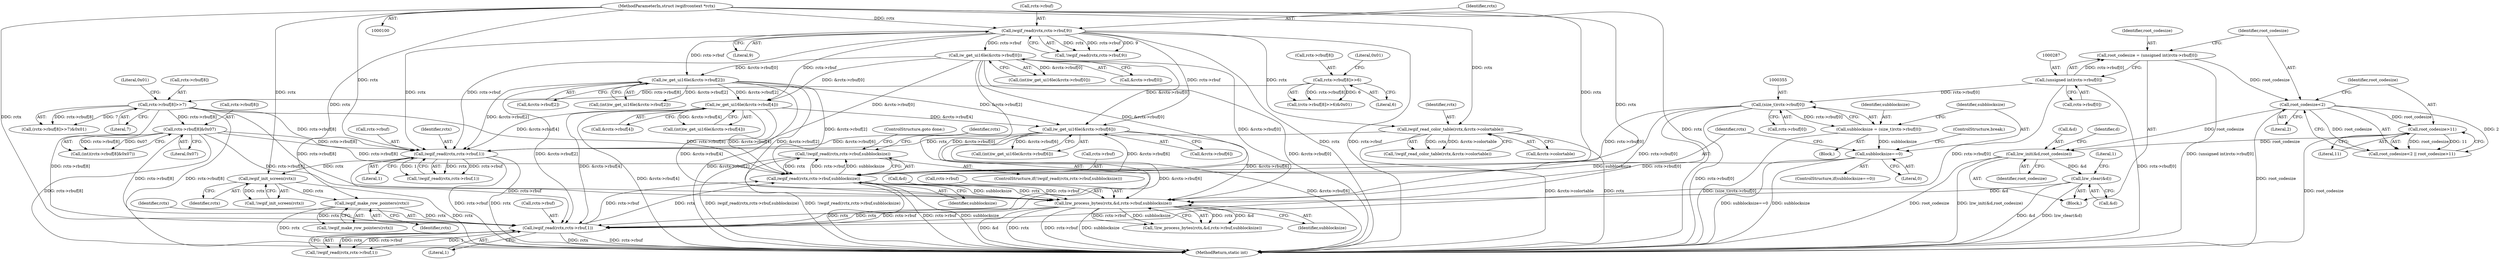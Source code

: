 digraph "0_imageworsener_ca3356eb49fee03e2eaf6b6aff826988c1122d93@API" {
"1000367" [label="(Call,!iwgif_read(rctx,rctx->rbuf,subblocksize))"];
"1000368" [label="(Call,iwgif_read(rctx,rctx->rbuf,subblocksize))"];
"1000345" [label="(Call,iwgif_read(rctx,rctx->rbuf,1))"];
"1000330" [label="(Call,iwgif_make_row_pointers(rctx))"];
"1000310" [label="(Call,iwgif_init_screen(rctx))"];
"1000277" [label="(Call,iwgif_read(rctx,rctx->rbuf,1))"];
"1000250" [label="(Call,iwgif_read_color_table(rctx,&rctx->colortable))"];
"1000114" [label="(Call,iwgif_read(rctx,rctx->rbuf,9))"];
"1000101" [label="(MethodParameterIn,struct iwgifrcontext *rctx)"];
"1000227" [label="(Call,rctx->rbuf[8]&0x07)"];
"1000212" [label="(Call,rctx->rbuf[8]>>7)"];
"1000199" [label="(Call,rctx->rbuf[8]>>6)"];
"1000140" [label="(Call,iw_get_ui16le(&rctx->rbuf[2]))"];
"1000127" [label="(Call,iw_get_ui16le(&rctx->rbuf[0]))"];
"1000166" [label="(Call,iw_get_ui16le(&rctx->rbuf[6]))"];
"1000153" [label="(Call,iw_get_ui16le(&rctx->rbuf[4]))"];
"1000377" [label="(Call,lzw_process_bytes(rctx,&d,rctx->rbuf,subblocksize))"];
"1000337" [label="(Call,lzw_clear(&d))"];
"1000333" [label="(Call,lzw_init(&d,root_codesize))"];
"1000295" [label="(Call,root_codesize<2)"];
"1000284" [label="(Call,root_codesize = (unsigned int)rctx->rbuf[0])"];
"1000286" [label="(Call,(unsigned int)rctx->rbuf[0])"];
"1000298" [label="(Call,root_codesize>11)"];
"1000354" [label="(Call,(size_t)rctx->rbuf[0])"];
"1000362" [label="(Call,subblocksize==0)"];
"1000352" [label="(Call,subblocksize = (size_t)rctx->rbuf[0])"];
"1000345" [label="(Call,iwgif_read(rctx,rctx->rbuf,1))"];
"1000276" [label="(Call,!iwgif_read(rctx,rctx->rbuf,1))"];
"1000225" [label="(Call,(int)(rctx->rbuf[8]&0x07))"];
"1000364" [label="(Literal,0)"];
"1000113" [label="(Call,!iwgif_read(rctx,rctx->rbuf,9))"];
"1000251" [label="(Identifier,rctx)"];
"1000116" [label="(Call,rctx->rbuf)"];
"1000219" [label="(Literal,0x01)"];
"1000334" [label="(Call,&d)"];
"1000378" [label="(Identifier,rctx)"];
"1000198" [label="(Call,(rctx->rbuf[8]>>6)&0x01)"];
"1000101" [label="(MethodParameterIn,struct iwgifrcontext *rctx)"];
"1000212" [label="(Call,rctx->rbuf[8]>>7)"];
"1000311" [label="(Identifier,rctx)"];
"1000384" [label="(Identifier,subblocksize)"];
"1000285" [label="(Identifier,root_codesize)"];
"1000406" [label="(MethodReturn,static int)"];
"1000377" [label="(Call,lzw_process_bytes(rctx,&d,rctx->rbuf,subblocksize))"];
"1000154" [label="(Call,&rctx->rbuf[4])"];
"1000368" [label="(Call,iwgif_read(rctx,rctx->rbuf,subblocksize))"];
"1000361" [label="(ControlStructure,if(subblocksize==0))"];
"1000367" [label="(Call,!iwgif_read(rctx,rctx->rbuf,subblocksize))"];
"1000309" [label="(Call,!iwgif_init_screen(rctx))"];
"1000331" [label="(Identifier,rctx)"];
"1000362" [label="(Call,subblocksize==0)"];
"1000279" [label="(Call,rctx->rbuf)"];
"1000342" [label="(Block,)"];
"1000151" [label="(Call,(int)iw_get_ui16le(&rctx->rbuf[4]))"];
"1000115" [label="(Identifier,rctx)"];
"1000356" [label="(Call,rctx->rbuf[0])"];
"1000286" [label="(Call,(unsigned int)rctx->rbuf[0])"];
"1000227" [label="(Call,rctx->rbuf[8]&0x07)"];
"1000370" [label="(Call,rctx->rbuf)"];
"1000338" [label="(Call,&d)"];
"1000374" [label="(ControlStructure,goto done;)"];
"1000250" [label="(Call,iwgif_read_color_table(rctx,&rctx->colortable))"];
"1000350" [label="(Literal,1)"];
"1000297" [label="(Literal,2)"];
"1000125" [label="(Call,(int)iw_get_ui16le(&rctx->rbuf[0]))"];
"1000295" [label="(Call,root_codesize<2)"];
"1000278" [label="(Identifier,rctx)"];
"1000333" [label="(Call,lzw_init(&d,root_codesize))"];
"1000206" [label="(Literal,0x01)"];
"1000153" [label="(Call,iw_get_ui16le(&rctx->rbuf[4]))"];
"1000228" [label="(Call,rctx->rbuf[8])"];
"1000277" [label="(Call,iwgif_read(rctx,rctx->rbuf,1))"];
"1000233" [label="(Literal,0x07)"];
"1000294" [label="(Call,root_codesize<2 || root_codesize>11)"];
"1000282" [label="(Literal,1)"];
"1000363" [label="(Identifier,subblocksize)"];
"1000218" [label="(Literal,7)"];
"1000164" [label="(Call,(int)iw_get_ui16le(&rctx->rbuf[6]))"];
"1000140" [label="(Call,iw_get_ui16le(&rctx->rbuf[2]))"];
"1000365" [label="(ControlStructure,break;)"];
"1000376" [label="(Call,!lzw_process_bytes(rctx,&d,rctx->rbuf,subblocksize))"];
"1000200" [label="(Call,rctx->rbuf[8])"];
"1000353" [label="(Identifier,subblocksize)"];
"1000369" [label="(Identifier,rctx)"];
"1000249" [label="(Call,!iwgif_read_color_table(rctx,&rctx->colortable))"];
"1000119" [label="(Literal,9)"];
"1000166" [label="(Call,iw_get_ui16le(&rctx->rbuf[6]))"];
"1000341" [label="(Literal,1)"];
"1000339" [label="(Identifier,d)"];
"1000300" [label="(Literal,11)"];
"1000128" [label="(Call,&rctx->rbuf[0])"];
"1000379" [label="(Call,&d)"];
"1000138" [label="(Call,(int)iw_get_ui16le(&rctx->rbuf[2]))"];
"1000346" [label="(Identifier,rctx)"];
"1000381" [label="(Call,rctx->rbuf)"];
"1000330" [label="(Call,iwgif_make_row_pointers(rctx))"];
"1000354" [label="(Call,(size_t)rctx->rbuf[0])"];
"1000211" [label="(Call,(rctx->rbuf[8]>>7)&0x01)"];
"1000329" [label="(Call,!iwgif_make_row_pointers(rctx))"];
"1000296" [label="(Identifier,root_codesize)"];
"1000373" [label="(Identifier,subblocksize)"];
"1000114" [label="(Call,iwgif_read(rctx,rctx->rbuf,9))"];
"1000352" [label="(Call,subblocksize = (size_t)rctx->rbuf[0])"];
"1000336" [label="(Identifier,root_codesize)"];
"1000299" [label="(Identifier,root_codesize)"];
"1000310" [label="(Call,iwgif_init_screen(rctx))"];
"1000298" [label="(Call,root_codesize>11)"];
"1000199" [label="(Call,rctx->rbuf[8]>>6)"];
"1000205" [label="(Literal,6)"];
"1000284" [label="(Call,root_codesize = (unsigned int)rctx->rbuf[0])"];
"1000102" [label="(Block,)"];
"1000337" [label="(Call,lzw_clear(&d))"];
"1000344" [label="(Call,!iwgif_read(rctx,rctx->rbuf,1))"];
"1000127" [label="(Call,iw_get_ui16le(&rctx->rbuf[0]))"];
"1000213" [label="(Call,rctx->rbuf[8])"];
"1000252" [label="(Call,&rctx->colortable)"];
"1000347" [label="(Call,rctx->rbuf)"];
"1000141" [label="(Call,&rctx->rbuf[2])"];
"1000366" [label="(ControlStructure,if(!iwgif_read(rctx,rctx->rbuf,subblocksize)))"];
"1000167" [label="(Call,&rctx->rbuf[6])"];
"1000288" [label="(Call,rctx->rbuf[0])"];
"1000367" -> "1000366"  [label="AST: "];
"1000367" -> "1000368"  [label="CFG: "];
"1000368" -> "1000367"  [label="AST: "];
"1000374" -> "1000367"  [label="CFG: "];
"1000378" -> "1000367"  [label="CFG: "];
"1000367" -> "1000406"  [label="DDG: iwgif_read(rctx,rctx->rbuf,subblocksize)"];
"1000367" -> "1000406"  [label="DDG: !iwgif_read(rctx,rctx->rbuf,subblocksize)"];
"1000368" -> "1000367"  [label="DDG: rctx"];
"1000368" -> "1000367"  [label="DDG: rctx->rbuf"];
"1000368" -> "1000367"  [label="DDG: subblocksize"];
"1000368" -> "1000373"  [label="CFG: "];
"1000369" -> "1000368"  [label="AST: "];
"1000370" -> "1000368"  [label="AST: "];
"1000373" -> "1000368"  [label="AST: "];
"1000368" -> "1000406"  [label="DDG: rctx"];
"1000368" -> "1000406"  [label="DDG: rctx->rbuf"];
"1000368" -> "1000406"  [label="DDG: subblocksize"];
"1000345" -> "1000368"  [label="DDG: rctx"];
"1000345" -> "1000368"  [label="DDG: rctx->rbuf"];
"1000101" -> "1000368"  [label="DDG: rctx"];
"1000354" -> "1000368"  [label="DDG: rctx->rbuf[0]"];
"1000227" -> "1000368"  [label="DDG: rctx->rbuf[8]"];
"1000140" -> "1000368"  [label="DDG: &rctx->rbuf[2]"];
"1000166" -> "1000368"  [label="DDG: &rctx->rbuf[6]"];
"1000153" -> "1000368"  [label="DDG: &rctx->rbuf[4]"];
"1000212" -> "1000368"  [label="DDG: rctx->rbuf[8]"];
"1000127" -> "1000368"  [label="DDG: &rctx->rbuf[0]"];
"1000362" -> "1000368"  [label="DDG: subblocksize"];
"1000368" -> "1000377"  [label="DDG: rctx"];
"1000368" -> "1000377"  [label="DDG: rctx->rbuf"];
"1000368" -> "1000377"  [label="DDG: subblocksize"];
"1000345" -> "1000344"  [label="AST: "];
"1000345" -> "1000350"  [label="CFG: "];
"1000346" -> "1000345"  [label="AST: "];
"1000347" -> "1000345"  [label="AST: "];
"1000350" -> "1000345"  [label="AST: "];
"1000344" -> "1000345"  [label="CFG: "];
"1000345" -> "1000406"  [label="DDG: rctx->rbuf"];
"1000345" -> "1000406"  [label="DDG: rctx"];
"1000345" -> "1000344"  [label="DDG: rctx"];
"1000345" -> "1000344"  [label="DDG: rctx->rbuf"];
"1000345" -> "1000344"  [label="DDG: 1"];
"1000330" -> "1000345"  [label="DDG: rctx"];
"1000377" -> "1000345"  [label="DDG: rctx"];
"1000377" -> "1000345"  [label="DDG: rctx->rbuf"];
"1000101" -> "1000345"  [label="DDG: rctx"];
"1000354" -> "1000345"  [label="DDG: rctx->rbuf[0]"];
"1000227" -> "1000345"  [label="DDG: rctx->rbuf[8]"];
"1000140" -> "1000345"  [label="DDG: &rctx->rbuf[2]"];
"1000166" -> "1000345"  [label="DDG: &rctx->rbuf[6]"];
"1000153" -> "1000345"  [label="DDG: &rctx->rbuf[4]"];
"1000212" -> "1000345"  [label="DDG: rctx->rbuf[8]"];
"1000286" -> "1000345"  [label="DDG: rctx->rbuf[0]"];
"1000127" -> "1000345"  [label="DDG: &rctx->rbuf[0]"];
"1000277" -> "1000345"  [label="DDG: rctx->rbuf"];
"1000330" -> "1000329"  [label="AST: "];
"1000330" -> "1000331"  [label="CFG: "];
"1000331" -> "1000330"  [label="AST: "];
"1000329" -> "1000330"  [label="CFG: "];
"1000330" -> "1000406"  [label="DDG: rctx"];
"1000330" -> "1000329"  [label="DDG: rctx"];
"1000310" -> "1000330"  [label="DDG: rctx"];
"1000101" -> "1000330"  [label="DDG: rctx"];
"1000310" -> "1000309"  [label="AST: "];
"1000310" -> "1000311"  [label="CFG: "];
"1000311" -> "1000310"  [label="AST: "];
"1000309" -> "1000310"  [label="CFG: "];
"1000310" -> "1000406"  [label="DDG: rctx"];
"1000310" -> "1000309"  [label="DDG: rctx"];
"1000277" -> "1000310"  [label="DDG: rctx"];
"1000101" -> "1000310"  [label="DDG: rctx"];
"1000277" -> "1000276"  [label="AST: "];
"1000277" -> "1000282"  [label="CFG: "];
"1000278" -> "1000277"  [label="AST: "];
"1000279" -> "1000277"  [label="AST: "];
"1000282" -> "1000277"  [label="AST: "];
"1000276" -> "1000277"  [label="CFG: "];
"1000277" -> "1000406"  [label="DDG: rctx"];
"1000277" -> "1000406"  [label="DDG: rctx->rbuf"];
"1000277" -> "1000276"  [label="DDG: rctx"];
"1000277" -> "1000276"  [label="DDG: rctx->rbuf"];
"1000277" -> "1000276"  [label="DDG: 1"];
"1000250" -> "1000277"  [label="DDG: rctx"];
"1000114" -> "1000277"  [label="DDG: rctx"];
"1000114" -> "1000277"  [label="DDG: rctx->rbuf"];
"1000101" -> "1000277"  [label="DDG: rctx"];
"1000227" -> "1000277"  [label="DDG: rctx->rbuf[8]"];
"1000140" -> "1000277"  [label="DDG: &rctx->rbuf[2]"];
"1000166" -> "1000277"  [label="DDG: &rctx->rbuf[6]"];
"1000153" -> "1000277"  [label="DDG: &rctx->rbuf[4]"];
"1000212" -> "1000277"  [label="DDG: rctx->rbuf[8]"];
"1000127" -> "1000277"  [label="DDG: &rctx->rbuf[0]"];
"1000250" -> "1000249"  [label="AST: "];
"1000250" -> "1000252"  [label="CFG: "];
"1000251" -> "1000250"  [label="AST: "];
"1000252" -> "1000250"  [label="AST: "];
"1000249" -> "1000250"  [label="CFG: "];
"1000250" -> "1000406"  [label="DDG: rctx"];
"1000250" -> "1000406"  [label="DDG: &rctx->colortable"];
"1000250" -> "1000249"  [label="DDG: rctx"];
"1000250" -> "1000249"  [label="DDG: &rctx->colortable"];
"1000114" -> "1000250"  [label="DDG: rctx"];
"1000101" -> "1000250"  [label="DDG: rctx"];
"1000114" -> "1000113"  [label="AST: "];
"1000114" -> "1000119"  [label="CFG: "];
"1000115" -> "1000114"  [label="AST: "];
"1000116" -> "1000114"  [label="AST: "];
"1000119" -> "1000114"  [label="AST: "];
"1000113" -> "1000114"  [label="CFG: "];
"1000114" -> "1000406"  [label="DDG: rctx"];
"1000114" -> "1000406"  [label="DDG: rctx->rbuf"];
"1000114" -> "1000113"  [label="DDG: rctx"];
"1000114" -> "1000113"  [label="DDG: rctx->rbuf"];
"1000114" -> "1000113"  [label="DDG: 9"];
"1000101" -> "1000114"  [label="DDG: rctx"];
"1000114" -> "1000127"  [label="DDG: rctx->rbuf"];
"1000114" -> "1000140"  [label="DDG: rctx->rbuf"];
"1000114" -> "1000153"  [label="DDG: rctx->rbuf"];
"1000114" -> "1000166"  [label="DDG: rctx->rbuf"];
"1000101" -> "1000100"  [label="AST: "];
"1000101" -> "1000406"  [label="DDG: rctx"];
"1000101" -> "1000377"  [label="DDG: rctx"];
"1000227" -> "1000225"  [label="AST: "];
"1000227" -> "1000233"  [label="CFG: "];
"1000228" -> "1000227"  [label="AST: "];
"1000233" -> "1000227"  [label="AST: "];
"1000225" -> "1000227"  [label="CFG: "];
"1000227" -> "1000406"  [label="DDG: rctx->rbuf[8]"];
"1000227" -> "1000225"  [label="DDG: rctx->rbuf[8]"];
"1000227" -> "1000225"  [label="DDG: 0x07"];
"1000212" -> "1000227"  [label="DDG: rctx->rbuf[8]"];
"1000227" -> "1000377"  [label="DDG: rctx->rbuf[8]"];
"1000212" -> "1000211"  [label="AST: "];
"1000212" -> "1000218"  [label="CFG: "];
"1000213" -> "1000212"  [label="AST: "];
"1000218" -> "1000212"  [label="AST: "];
"1000219" -> "1000212"  [label="CFG: "];
"1000212" -> "1000406"  [label="DDG: rctx->rbuf[8]"];
"1000212" -> "1000211"  [label="DDG: rctx->rbuf[8]"];
"1000212" -> "1000211"  [label="DDG: 7"];
"1000199" -> "1000212"  [label="DDG: rctx->rbuf[8]"];
"1000212" -> "1000377"  [label="DDG: rctx->rbuf[8]"];
"1000199" -> "1000198"  [label="AST: "];
"1000199" -> "1000205"  [label="CFG: "];
"1000200" -> "1000199"  [label="AST: "];
"1000205" -> "1000199"  [label="AST: "];
"1000206" -> "1000199"  [label="CFG: "];
"1000199" -> "1000198"  [label="DDG: rctx->rbuf[8]"];
"1000199" -> "1000198"  [label="DDG: 6"];
"1000140" -> "1000138"  [label="AST: "];
"1000140" -> "1000141"  [label="CFG: "];
"1000141" -> "1000140"  [label="AST: "];
"1000138" -> "1000140"  [label="CFG: "];
"1000140" -> "1000406"  [label="DDG: &rctx->rbuf[2]"];
"1000140" -> "1000138"  [label="DDG: &rctx->rbuf[2]"];
"1000127" -> "1000140"  [label="DDG: &rctx->rbuf[0]"];
"1000140" -> "1000153"  [label="DDG: &rctx->rbuf[2]"];
"1000140" -> "1000166"  [label="DDG: &rctx->rbuf[2]"];
"1000140" -> "1000377"  [label="DDG: &rctx->rbuf[2]"];
"1000127" -> "1000125"  [label="AST: "];
"1000127" -> "1000128"  [label="CFG: "];
"1000128" -> "1000127"  [label="AST: "];
"1000125" -> "1000127"  [label="CFG: "];
"1000127" -> "1000406"  [label="DDG: &rctx->rbuf[0]"];
"1000127" -> "1000125"  [label="DDG: &rctx->rbuf[0]"];
"1000127" -> "1000153"  [label="DDG: &rctx->rbuf[0]"];
"1000127" -> "1000166"  [label="DDG: &rctx->rbuf[0]"];
"1000127" -> "1000377"  [label="DDG: &rctx->rbuf[0]"];
"1000166" -> "1000164"  [label="AST: "];
"1000166" -> "1000167"  [label="CFG: "];
"1000167" -> "1000166"  [label="AST: "];
"1000164" -> "1000166"  [label="CFG: "];
"1000166" -> "1000406"  [label="DDG: &rctx->rbuf[6]"];
"1000166" -> "1000164"  [label="DDG: &rctx->rbuf[6]"];
"1000153" -> "1000166"  [label="DDG: &rctx->rbuf[4]"];
"1000166" -> "1000377"  [label="DDG: &rctx->rbuf[6]"];
"1000153" -> "1000151"  [label="AST: "];
"1000153" -> "1000154"  [label="CFG: "];
"1000154" -> "1000153"  [label="AST: "];
"1000151" -> "1000153"  [label="CFG: "];
"1000153" -> "1000406"  [label="DDG: &rctx->rbuf[4]"];
"1000153" -> "1000151"  [label="DDG: &rctx->rbuf[4]"];
"1000153" -> "1000377"  [label="DDG: &rctx->rbuf[4]"];
"1000377" -> "1000376"  [label="AST: "];
"1000377" -> "1000384"  [label="CFG: "];
"1000378" -> "1000377"  [label="AST: "];
"1000379" -> "1000377"  [label="AST: "];
"1000381" -> "1000377"  [label="AST: "];
"1000384" -> "1000377"  [label="AST: "];
"1000376" -> "1000377"  [label="CFG: "];
"1000377" -> "1000406"  [label="DDG: subblocksize"];
"1000377" -> "1000406"  [label="DDG: &d"];
"1000377" -> "1000406"  [label="DDG: rctx"];
"1000377" -> "1000406"  [label="DDG: rctx->rbuf"];
"1000377" -> "1000376"  [label="DDG: rctx"];
"1000377" -> "1000376"  [label="DDG: &d"];
"1000377" -> "1000376"  [label="DDG: rctx->rbuf"];
"1000377" -> "1000376"  [label="DDG: subblocksize"];
"1000337" -> "1000377"  [label="DDG: &d"];
"1000354" -> "1000377"  [label="DDG: rctx->rbuf[0]"];
"1000337" -> "1000102"  [label="AST: "];
"1000337" -> "1000338"  [label="CFG: "];
"1000338" -> "1000337"  [label="AST: "];
"1000341" -> "1000337"  [label="CFG: "];
"1000337" -> "1000406"  [label="DDG: &d"];
"1000337" -> "1000406"  [label="DDG: lzw_clear(&d)"];
"1000333" -> "1000337"  [label="DDG: &d"];
"1000333" -> "1000102"  [label="AST: "];
"1000333" -> "1000336"  [label="CFG: "];
"1000334" -> "1000333"  [label="AST: "];
"1000336" -> "1000333"  [label="AST: "];
"1000339" -> "1000333"  [label="CFG: "];
"1000333" -> "1000406"  [label="DDG: lzw_init(&d,root_codesize)"];
"1000333" -> "1000406"  [label="DDG: root_codesize"];
"1000295" -> "1000333"  [label="DDG: root_codesize"];
"1000298" -> "1000333"  [label="DDG: root_codesize"];
"1000295" -> "1000294"  [label="AST: "];
"1000295" -> "1000297"  [label="CFG: "];
"1000296" -> "1000295"  [label="AST: "];
"1000297" -> "1000295"  [label="AST: "];
"1000299" -> "1000295"  [label="CFG: "];
"1000294" -> "1000295"  [label="CFG: "];
"1000295" -> "1000406"  [label="DDG: root_codesize"];
"1000295" -> "1000294"  [label="DDG: root_codesize"];
"1000295" -> "1000294"  [label="DDG: 2"];
"1000284" -> "1000295"  [label="DDG: root_codesize"];
"1000295" -> "1000298"  [label="DDG: root_codesize"];
"1000284" -> "1000102"  [label="AST: "];
"1000284" -> "1000286"  [label="CFG: "];
"1000285" -> "1000284"  [label="AST: "];
"1000286" -> "1000284"  [label="AST: "];
"1000296" -> "1000284"  [label="CFG: "];
"1000284" -> "1000406"  [label="DDG: (unsigned int)rctx->rbuf[0]"];
"1000286" -> "1000284"  [label="DDG: rctx->rbuf[0]"];
"1000286" -> "1000288"  [label="CFG: "];
"1000287" -> "1000286"  [label="AST: "];
"1000288" -> "1000286"  [label="AST: "];
"1000286" -> "1000406"  [label="DDG: rctx->rbuf[0]"];
"1000286" -> "1000354"  [label="DDG: rctx->rbuf[0]"];
"1000298" -> "1000294"  [label="AST: "];
"1000298" -> "1000300"  [label="CFG: "];
"1000299" -> "1000298"  [label="AST: "];
"1000300" -> "1000298"  [label="AST: "];
"1000294" -> "1000298"  [label="CFG: "];
"1000298" -> "1000406"  [label="DDG: root_codesize"];
"1000298" -> "1000294"  [label="DDG: root_codesize"];
"1000298" -> "1000294"  [label="DDG: 11"];
"1000354" -> "1000352"  [label="AST: "];
"1000354" -> "1000356"  [label="CFG: "];
"1000355" -> "1000354"  [label="AST: "];
"1000356" -> "1000354"  [label="AST: "];
"1000352" -> "1000354"  [label="CFG: "];
"1000354" -> "1000406"  [label="DDG: rctx->rbuf[0]"];
"1000354" -> "1000352"  [label="DDG: rctx->rbuf[0]"];
"1000362" -> "1000361"  [label="AST: "];
"1000362" -> "1000364"  [label="CFG: "];
"1000363" -> "1000362"  [label="AST: "];
"1000364" -> "1000362"  [label="AST: "];
"1000365" -> "1000362"  [label="CFG: "];
"1000369" -> "1000362"  [label="CFG: "];
"1000362" -> "1000406"  [label="DDG: subblocksize==0"];
"1000362" -> "1000406"  [label="DDG: subblocksize"];
"1000352" -> "1000362"  [label="DDG: subblocksize"];
"1000352" -> "1000342"  [label="AST: "];
"1000353" -> "1000352"  [label="AST: "];
"1000363" -> "1000352"  [label="CFG: "];
"1000352" -> "1000406"  [label="DDG: (size_t)rctx->rbuf[0]"];
}
